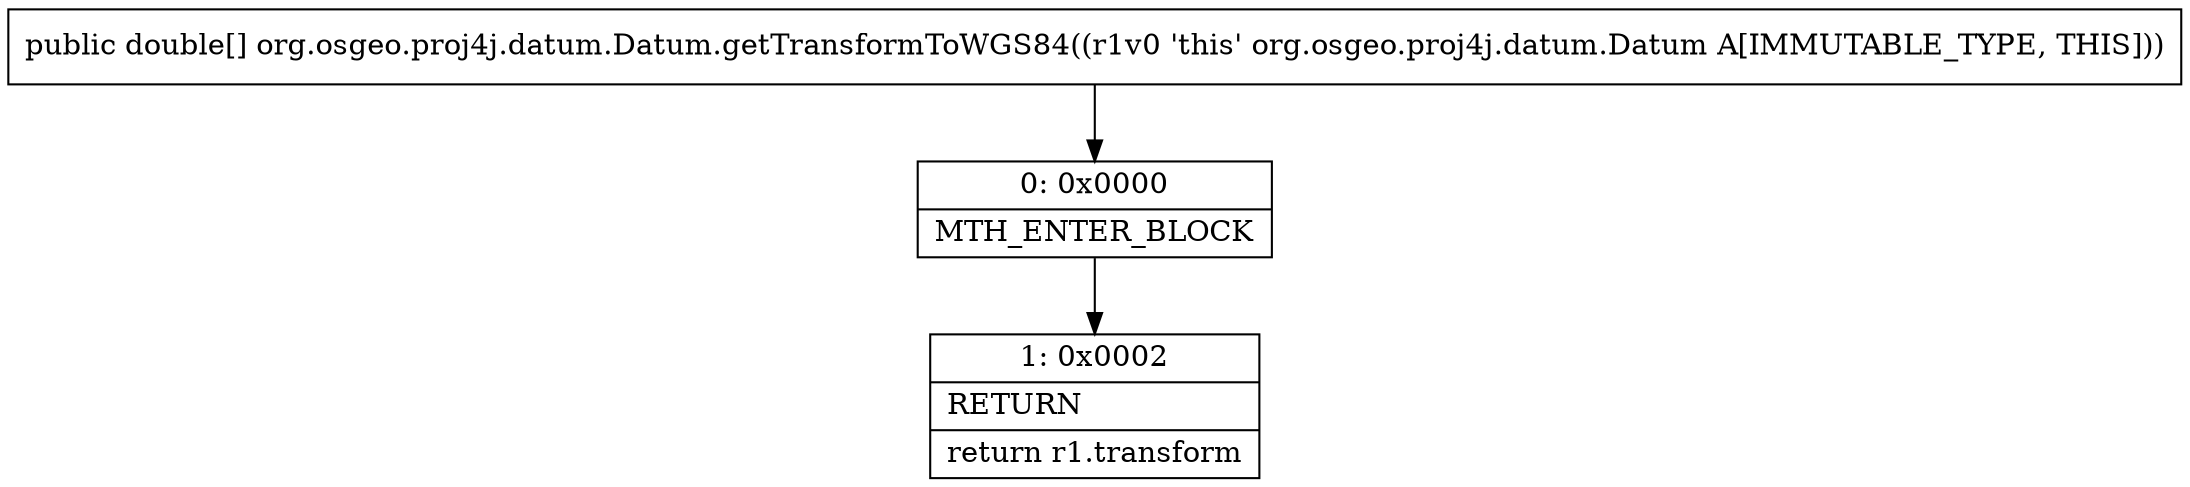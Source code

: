 digraph "CFG fororg.osgeo.proj4j.datum.Datum.getTransformToWGS84()[D" {
Node_0 [shape=record,label="{0\:\ 0x0000|MTH_ENTER_BLOCK\l}"];
Node_1 [shape=record,label="{1\:\ 0x0002|RETURN\l|return r1.transform\l}"];
MethodNode[shape=record,label="{public double[] org.osgeo.proj4j.datum.Datum.getTransformToWGS84((r1v0 'this' org.osgeo.proj4j.datum.Datum A[IMMUTABLE_TYPE, THIS])) }"];
MethodNode -> Node_0;
Node_0 -> Node_1;
}

